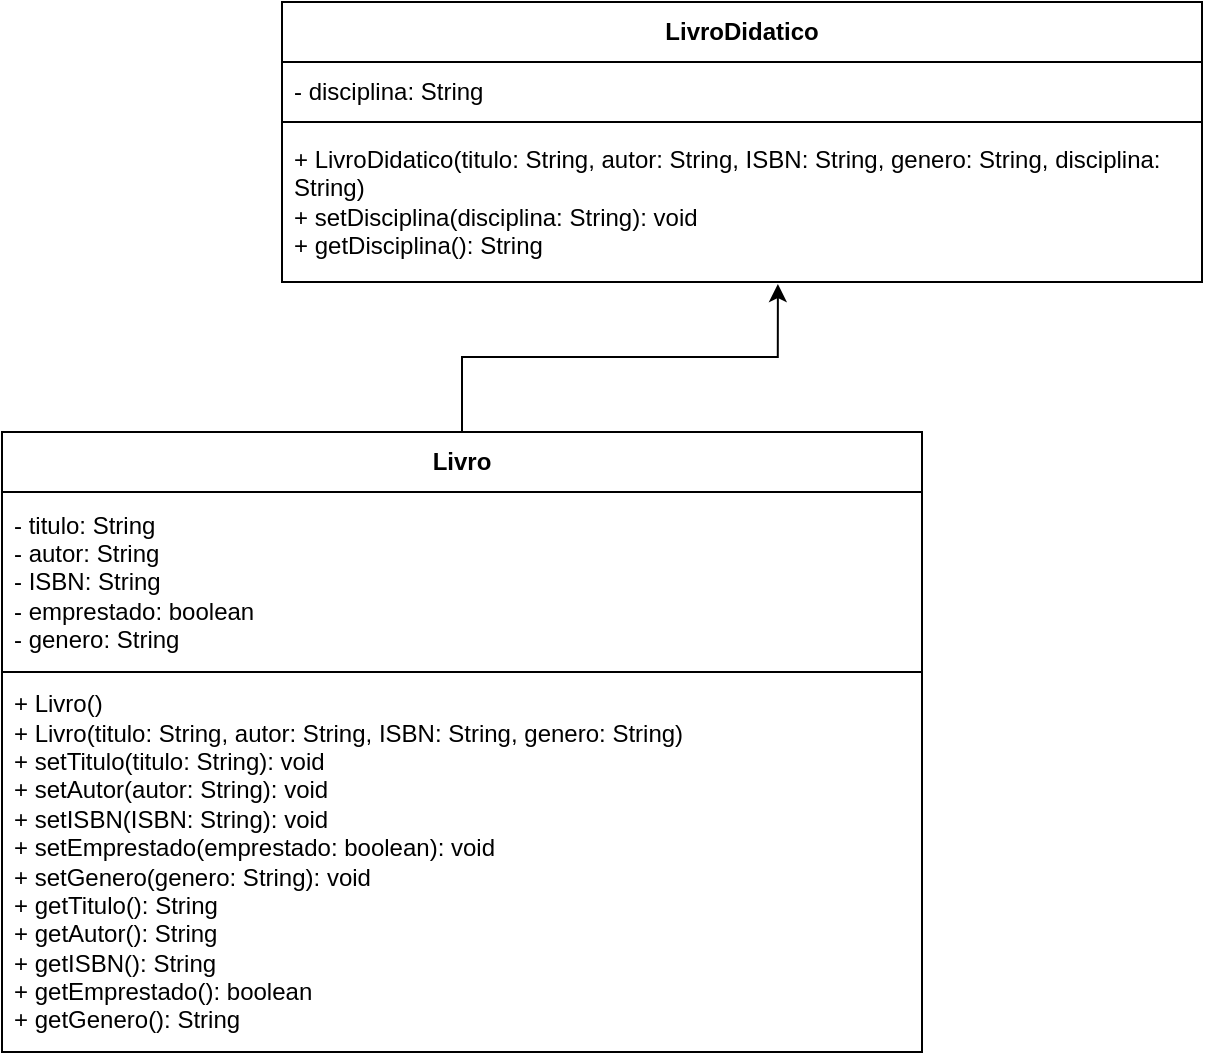 <mxfile version="24.9.1">
  <diagram name="Página-1" id="dnJM9QXRennuNBEN_8y1">
    <mxGraphModel dx="367" dy="744" grid="1" gridSize="10" guides="1" tooltips="1" connect="1" arrows="1" fold="1" page="1" pageScale="1" pageWidth="827" pageHeight="1169" math="0" shadow="0">
      <root>
        <mxCell id="0" />
        <mxCell id="1" parent="0" />
        <mxCell id="475ydAV7qHKK5AaW2Ggx-7" style="edgeStyle=orthogonalEdgeStyle;rounded=0;orthogonalLoop=1;jettySize=auto;html=1;exitX=0.5;exitY=0;exitDx=0;exitDy=0;entryX=0.539;entryY=1.013;entryDx=0;entryDy=0;entryPerimeter=0;" edge="1" parent="1" source="475ydAV7qHKK5AaW2Ggx-1" target="475ydAV7qHKK5AaW2Ggx-6">
          <mxGeometry relative="1" as="geometry">
            <mxPoint x="1360" y="520" as="targetPoint" />
          </mxGeometry>
        </mxCell>
        <mxCell id="475ydAV7qHKK5AaW2Ggx-1" value="&lt;b&gt;Livro&lt;/b&gt;" style="swimlane;fontStyle=0;childLayout=stackLayout;horizontal=1;startSize=30;horizontalStack=0;resizeParent=1;resizeParentMax=0;resizeLast=0;collapsible=1;marginBottom=0;whiteSpace=wrap;html=1;fillColor=default;" vertex="1" parent="1">
          <mxGeometry x="970" y="585" width="460" height="310" as="geometry" />
        </mxCell>
        <mxCell id="475ydAV7qHKK5AaW2Ggx-2" value="&lt;div&gt;- titulo: String&lt;/div&gt;&lt;div&gt;- autor: String&lt;/div&gt;&lt;div&gt;- ISBN: String&lt;/div&gt;&lt;div&gt;- emprestado: &lt;span class=&quot;hljs-keyword&quot;&gt;boolean&lt;/span&gt;&amp;nbsp;&lt;/div&gt;&lt;div&gt;&lt;span style=&quot;background-color: initial;&quot;&gt;- genero: String&amp;nbsp;&amp;nbsp;&lt;/span&gt;&lt;/div&gt;" style="text;strokeColor=default;fillColor=none;align=left;verticalAlign=middle;spacingLeft=4;spacingRight=4;overflow=hidden;points=[[0,0.5],[1,0.5]];portConstraint=eastwest;rotatable=0;whiteSpace=wrap;html=1;labelBorderColor=none;" vertex="1" parent="475ydAV7qHKK5AaW2Ggx-1">
          <mxGeometry y="30" width="460" height="90" as="geometry" />
        </mxCell>
        <mxCell id="475ydAV7qHKK5AaW2Ggx-3" value="&lt;div&gt;+ &lt;span class=&quot;hljs-title function_ invoke__&quot;&gt;Livro&lt;/span&gt;()&amp;nbsp;&lt;/div&gt;&lt;div&gt;+ &lt;span class=&quot;hljs-title function_ invoke__&quot;&gt;Livro&lt;/span&gt;(&lt;span class=&quot;hljs-attr&quot;&gt;titulo&lt;/span&gt;: String, &lt;span class=&quot;hljs-attr&quot;&gt;autor&lt;/span&gt;: String, &lt;span class=&quot;hljs-attr&quot;&gt;ISBN&lt;/span&gt;: String, &lt;span class=&quot;hljs-attr&quot;&gt;genero&lt;/span&gt;: String)&lt;/div&gt;&lt;div&gt;+ &lt;span class=&quot;hljs-title function_ invoke__&quot;&gt;setTitulo&lt;/span&gt;(&lt;span class=&quot;hljs-attr&quot;&gt;titulo&lt;/span&gt;: String): &lt;span class=&quot;hljs-keyword&quot;&gt;void&lt;/span&gt;&amp;nbsp;&lt;/div&gt;&lt;div&gt;+ &lt;span class=&quot;hljs-title function_ invoke__&quot;&gt;setAutor&lt;/span&gt;(&lt;span class=&quot;hljs-attr&quot;&gt;autor&lt;/span&gt;: String): &lt;span class=&quot;hljs-keyword&quot;&gt;void&lt;/span&gt;&amp;nbsp;&lt;/div&gt;&lt;div&gt;+ &lt;span class=&quot;hljs-title function_ invoke__&quot;&gt;setISBN&lt;/span&gt;(&lt;span class=&quot;hljs-attr&quot;&gt;ISBN&lt;/span&gt;: String): &lt;span class=&quot;hljs-keyword&quot;&gt;void&lt;/span&gt;&amp;nbsp;&lt;/div&gt;&lt;div&gt;+ &lt;span class=&quot;hljs-title function_ invoke__&quot;&gt;setEmprestado&lt;/span&gt;(&lt;span class=&quot;hljs-attr&quot;&gt;emprestado&lt;/span&gt;: &lt;span class=&quot;hljs-keyword&quot;&gt;boolean&lt;/span&gt;): &lt;span class=&quot;hljs-keyword&quot;&gt;void&lt;/span&gt;&lt;/div&gt;&lt;div&gt;+ &lt;span class=&quot;hljs-title function_ invoke__&quot;&gt;setGenero&lt;/span&gt;(&lt;span class=&quot;hljs-attr&quot;&gt;genero&lt;/span&gt;: String): &lt;span class=&quot;hljs-keyword&quot;&gt;void&lt;/span&gt;&amp;nbsp;&lt;/div&gt;&lt;div&gt;+ &lt;span class=&quot;hljs-title function_ invoke__&quot;&gt;getTitulo&lt;/span&gt;(): String&amp;nbsp;&lt;/div&gt;&lt;div&gt;+ &lt;span class=&quot;hljs-title function_ invoke__&quot;&gt;getAutor&lt;/span&gt;(): String&amp;nbsp;&lt;br&gt;+ &lt;span class=&quot;hljs-title function_ invoke__&quot;&gt;getISBN&lt;/span&gt;(): String&amp;nbsp;&lt;br&gt;+ &lt;span class=&quot;hljs-title function_ invoke__&quot;&gt;getEmprestado&lt;/span&gt;(): &lt;span class=&quot;hljs-keyword&quot;&gt;boolean&lt;/span&gt;&amp;nbsp;&lt;br&gt;+ &lt;span class=&quot;hljs-title function_ invoke__&quot;&gt;getGenero&lt;/span&gt;(): String&lt;br&gt;&lt;/div&gt;" style="text;strokeColor=none;fillColor=none;align=left;verticalAlign=middle;spacingLeft=4;spacingRight=4;overflow=hidden;points=[[0,0.5],[1,0.5]];portConstraint=eastwest;rotatable=0;whiteSpace=wrap;html=1;" vertex="1" parent="475ydAV7qHKK5AaW2Ggx-1">
          <mxGeometry y="120" width="460" height="190" as="geometry" />
        </mxCell>
        <mxCell id="475ydAV7qHKK5AaW2Ggx-4" value="&lt;b&gt;LivroDidatico&lt;/b&gt;" style="swimlane;fontStyle=0;childLayout=stackLayout;horizontal=1;startSize=30;horizontalStack=0;resizeParent=1;resizeParentMax=0;resizeLast=0;collapsible=1;marginBottom=0;whiteSpace=wrap;html=1;fillColor=default;" vertex="1" parent="1">
          <mxGeometry x="1110" y="370" width="460" height="140" as="geometry" />
        </mxCell>
        <mxCell id="475ydAV7qHKK5AaW2Ggx-5" value="- disciplina: &lt;span class=&quot;hljs-type&quot;&gt;String&lt;/span&gt;" style="text;strokeColor=default;fillColor=none;align=left;verticalAlign=middle;spacingLeft=4;spacingRight=4;overflow=hidden;points=[[0,0.5],[1,0.5]];portConstraint=eastwest;rotatable=0;whiteSpace=wrap;html=1;labelBorderColor=none;" vertex="1" parent="475ydAV7qHKK5AaW2Ggx-4">
          <mxGeometry y="30" width="460" height="30" as="geometry" />
        </mxCell>
        <mxCell id="475ydAV7qHKK5AaW2Ggx-6" value="&lt;div&gt;+ &lt;span class=&quot;hljs-built_in&quot;&gt;LivroDidatico&lt;/span&gt;(titulo: &lt;span class=&quot;hljs-type&quot;&gt;String&lt;/span&gt;, autor: &lt;span class=&quot;hljs-type&quot;&gt;String&lt;/span&gt;, ISBN: &lt;span class=&quot;hljs-type&quot;&gt;String&lt;/span&gt;, genero: &lt;span class=&quot;hljs-type&quot;&gt;String&lt;/span&gt;, disciplina: &lt;span class=&quot;hljs-type&quot;&gt;String&lt;/span&gt;)&amp;nbsp;&lt;br&gt;+ &lt;span class=&quot;hljs-built_in&quot;&gt;setDisciplina&lt;/span&gt;(disciplina: &lt;span class=&quot;hljs-type&quot;&gt;String&lt;/span&gt;): &lt;span class=&quot;hljs-type&quot;&gt;void&lt;/span&gt;&amp;nbsp;&lt;br&gt;+ &lt;span class=&quot;hljs-built_in&quot;&gt;getDisciplina&lt;/span&gt;(): &lt;span class=&quot;hljs-type&quot;&gt;String&lt;/span&gt;&lt;br&gt;&lt;/div&gt;" style="text;strokeColor=none;fillColor=none;align=left;verticalAlign=middle;spacingLeft=4;spacingRight=4;overflow=hidden;points=[[0,0.5],[1,0.5]];portConstraint=eastwest;rotatable=0;whiteSpace=wrap;html=1;" vertex="1" parent="475ydAV7qHKK5AaW2Ggx-4">
          <mxGeometry y="60" width="460" height="80" as="geometry" />
        </mxCell>
      </root>
    </mxGraphModel>
  </diagram>
</mxfile>
